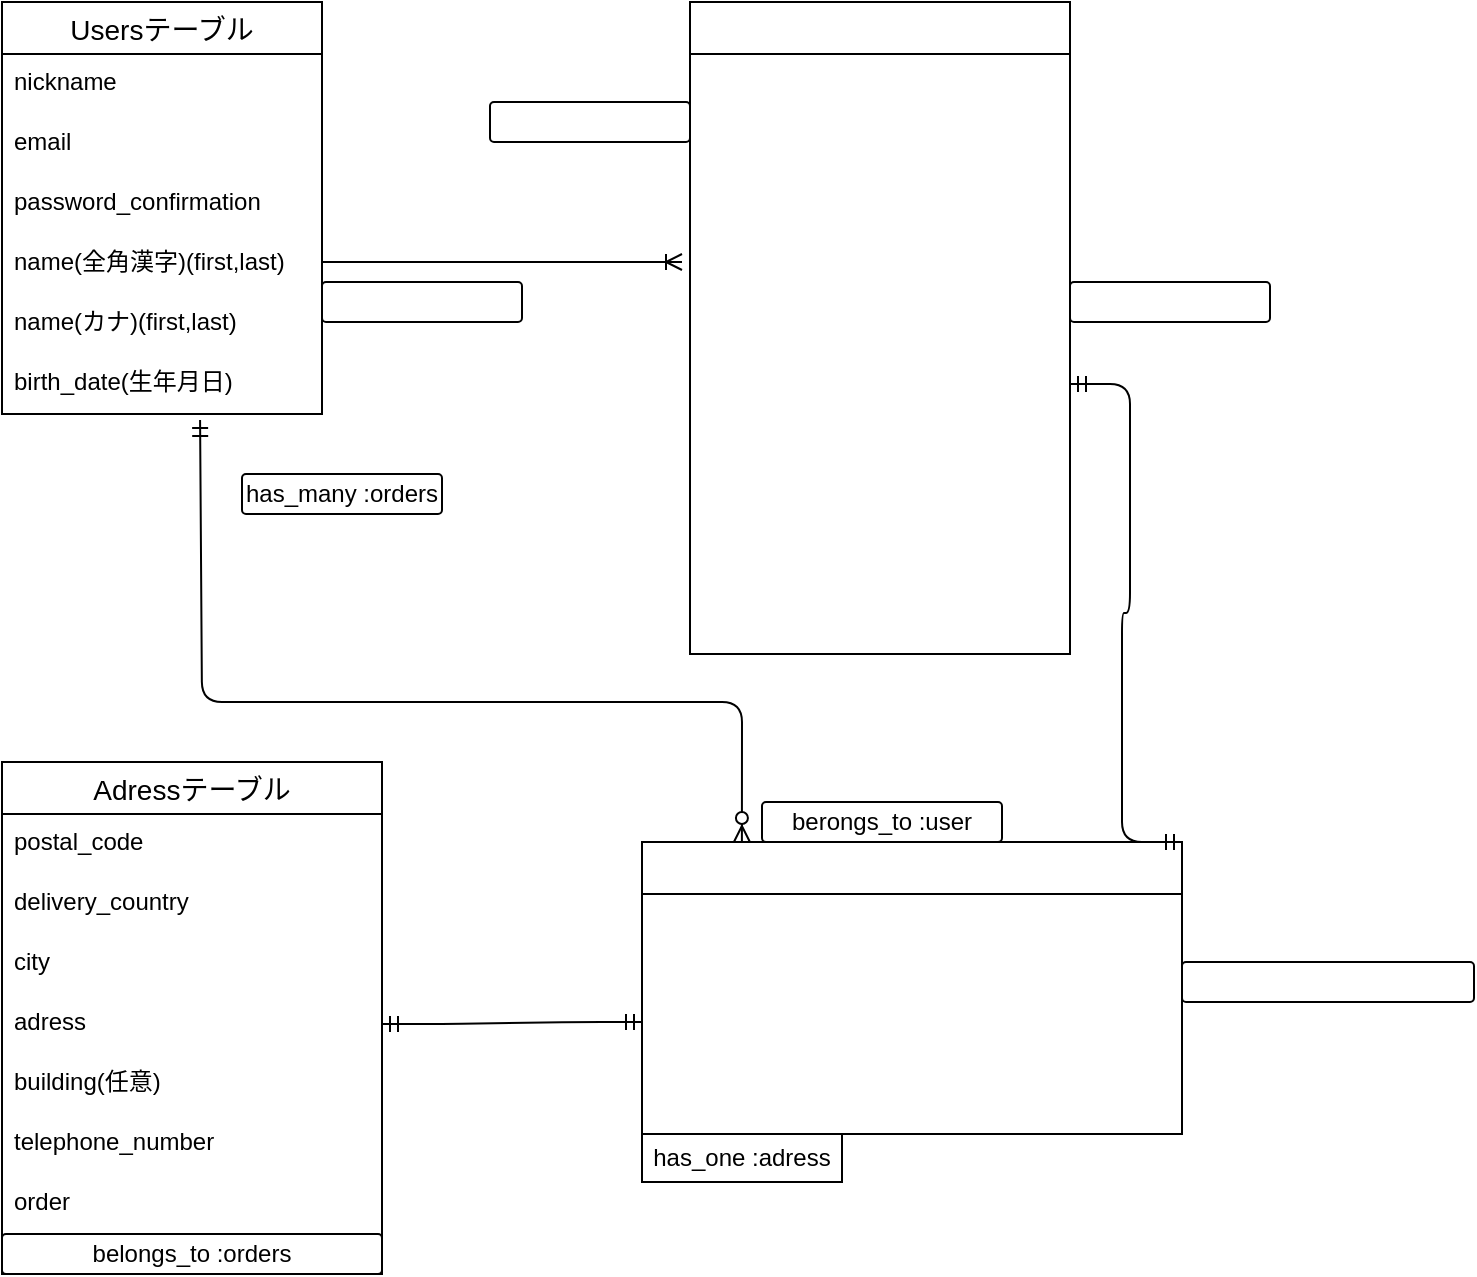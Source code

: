 <mxfile>
    <diagram id="aYljM99EKkIuXbgFeaP6" name="ページ1">
        <mxGraphModel dx="856" dy="687" grid="1" gridSize="10" guides="1" tooltips="1" connect="1" arrows="1" fold="1" page="1" pageScale="1" pageWidth="827" pageHeight="1169" math="0" shadow="0">
            <root>
                <mxCell id="0"/>
                <mxCell id="1" parent="0"/>
                <mxCell id="69" value="Usersテーブル" style="swimlane;fontStyle=0;childLayout=stackLayout;horizontal=1;startSize=26;horizontalStack=0;resizeParent=1;resizeParentMax=0;resizeLast=0;collapsible=1;marginBottom=0;align=center;fontSize=14;" parent="1" vertex="1">
                    <mxGeometry x="70" y="30" width="160" height="206" as="geometry"/>
                </mxCell>
                <mxCell id="70" value="nickname  " style="text;strokeColor=none;fillColor=none;spacingLeft=4;spacingRight=4;overflow=hidden;rotatable=0;points=[[0,0.5],[1,0.5]];portConstraint=eastwest;fontSize=12;" parent="69" vertex="1">
                    <mxGeometry y="26" width="160" height="30" as="geometry"/>
                </mxCell>
                <mxCell id="71" value="email" style="text;strokeColor=none;fillColor=none;spacingLeft=4;spacingRight=4;overflow=hidden;rotatable=0;points=[[0,0.5],[1,0.5]];portConstraint=eastwest;fontSize=12;" parent="69" vertex="1">
                    <mxGeometry y="56" width="160" height="30" as="geometry"/>
                </mxCell>
                <mxCell id="73" value="password_confirmation" style="text;spacingLeft=4;spacingRight=4;overflow=hidden;rotatable=0;points=[[0,0.5],[1,0.5]];portConstraint=eastwest;fontSize=12;" parent="69" vertex="1">
                    <mxGeometry y="86" width="160" height="30" as="geometry"/>
                </mxCell>
                <mxCell id="74" value="name(全角漢字)(first,last)" style="text;strokeColor=none;fillColor=none;spacingLeft=4;spacingRight=4;overflow=hidden;rotatable=0;points=[[0,0.5],[1,0.5]];portConstraint=eastwest;fontSize=12;" parent="69" vertex="1">
                    <mxGeometry y="116" width="160" height="30" as="geometry"/>
                </mxCell>
                <mxCell id="75" value="name(カナ)(first,last)" style="text;strokeColor=none;fillColor=none;spacingLeft=4;spacingRight=4;overflow=hidden;rotatable=0;points=[[0,0.5],[1,0.5]];portConstraint=eastwest;fontSize=12;" parent="69" vertex="1">
                    <mxGeometry y="146" width="160" height="30" as="geometry"/>
                </mxCell>
                <mxCell id="78" value="birth_date(生年月日)" style="text;strokeColor=none;fillColor=none;spacingLeft=4;spacingRight=4;overflow=hidden;rotatable=0;points=[[0,0.5],[1,0.5]];portConstraint=eastwest;fontSize=12;" parent="69" vertex="1">
                    <mxGeometry y="176" width="160" height="30" as="geometry"/>
                </mxCell>
                <mxCell id="79" value="Itemsテーブル" style="swimlane;fontStyle=0;childLayout=stackLayout;horizontal=1;startSize=26;horizontalStack=0;resizeParent=1;resizeParentMax=0;resizeLast=0;collapsible=1;marginBottom=0;align=center;fontSize=14;fontColor=#FFFFFF;" parent="1" vertex="1">
                    <mxGeometry x="414" y="30" width="190" height="326" as="geometry"/>
                </mxCell>
                <mxCell id="80" value="user" style="text;strokeColor=none;fillColor=none;spacingLeft=4;spacingRight=4;overflow=hidden;rotatable=0;points=[[0,0.5],[1,0.5]];portConstraint=eastwest;fontSize=12;fontColor=#FFFFFF;" parent="79" vertex="1">
                    <mxGeometry y="26" width="190" height="30" as="geometry"/>
                </mxCell>
                <mxCell id="81" value="image" style="text;strokeColor=none;fillColor=none;spacingLeft=4;spacingRight=4;overflow=hidden;rotatable=0;points=[[0,0.5],[1,0.5]];portConstraint=eastwest;fontSize=12;fontColor=#FFFFFF;" parent="79" vertex="1">
                    <mxGeometry y="56" width="190" height="30" as="geometry"/>
                </mxCell>
                <mxCell id="82" value="item_name" style="text;strokeColor=none;fillColor=none;spacingLeft=4;spacingRight=4;overflow=hidden;rotatable=0;points=[[0,0.5],[1,0.5]];portConstraint=eastwest;fontSize=12;fontColor=#FFFFFF;" parent="79" vertex="1">
                    <mxGeometry y="86" width="190" height="30" as="geometry"/>
                </mxCell>
                <mxCell id="84" value="category" style="text;strokeColor=none;fillColor=none;spacingLeft=4;spacingRight=4;overflow=hidden;rotatable=0;points=[[0,0.5],[1,0.5]];portConstraint=eastwest;fontSize=12;fontColor=#FFFFFF;" parent="79" vertex="1">
                    <mxGeometry y="116" width="190" height="30" as="geometry"/>
                </mxCell>
                <mxCell id="85" value="condition" style="text;strokeColor=none;fillColor=none;spacingLeft=4;spacingRight=4;overflow=hidden;rotatable=0;points=[[0,0.5],[1,0.5]];portConstraint=eastwest;fontSize=12;fontColor=#FFFFFF;" parent="79" vertex="1">
                    <mxGeometry y="146" width="190" height="30" as="geometry"/>
                </mxCell>
                <mxCell id="86" value="item-content(商品説明)" style="text;strokeColor=none;fillColor=none;spacingLeft=4;spacingRight=4;overflow=hidden;rotatable=0;points=[[0,0.5],[1,0.5]];portConstraint=eastwest;fontSize=12;fontColor=#FFFFFF;" parent="79" vertex="1">
                    <mxGeometry y="176" width="190" height="30" as="geometry"/>
                </mxCell>
                <mxCell id="136" value="delivery_country" style="text;strokeColor=none;fillColor=none;spacingLeft=4;spacingRight=4;overflow=hidden;rotatable=0;points=[[0,0.5],[1,0.5]];portConstraint=eastwest;fontSize=12;fontColor=#FFFFFF;" vertex="1" parent="79">
                    <mxGeometry y="206" width="190" height="30" as="geometry"/>
                </mxCell>
                <mxCell id="147" value="delivery_date" style="text;strokeColor=none;fillColor=none;spacingLeft=4;spacingRight=4;overflow=hidden;rotatable=0;points=[[0,0.5],[1,0.5]];portConstraint=eastwest;fontSize=12;fontColor=#FFFFFF;" vertex="1" parent="79">
                    <mxGeometry y="236" width="190" height="30" as="geometry"/>
                </mxCell>
                <mxCell id="148" value="delivery_charge" style="text;strokeColor=none;fillColor=none;spacingLeft=4;spacingRight=4;overflow=hidden;rotatable=0;points=[[0,0.5],[1,0.5]];portConstraint=eastwest;fontSize=12;fontColor=#FFFFFF;" vertex="1" parent="79">
                    <mxGeometry y="266" width="190" height="30" as="geometry"/>
                </mxCell>
                <mxCell id="149" value="item_price" style="text;strokeColor=none;fillColor=none;spacingLeft=4;spacingRight=4;overflow=hidden;rotatable=0;points=[[0,0.5],[1,0.5]];portConstraint=eastwest;fontSize=12;fontColor=#FFFFFF;" vertex="1" parent="79">
                    <mxGeometry y="296" width="190" height="30" as="geometry"/>
                </mxCell>
                <mxCell id="89" value="" style="edgeStyle=entityRelationEdgeStyle;fontSize=12;html=1;endArrow=ERoneToMany;fontColor=#FFFFFF;" parent="1" edge="1">
                    <mxGeometry width="100" height="100" relative="1" as="geometry">
                        <mxPoint x="230" y="160" as="sourcePoint"/>
                        <mxPoint x="410" y="160" as="targetPoint"/>
                    </mxGeometry>
                </mxCell>
                <mxCell id="90" value="Odersテーブル" style="swimlane;fontStyle=0;childLayout=stackLayout;horizontal=1;startSize=26;horizontalStack=0;resizeParent=1;resizeParentMax=0;resizeLast=0;collapsible=1;marginBottom=0;align=center;fontSize=14;fontColor=#FFFFFF;" parent="1" vertex="1">
                    <mxGeometry x="390" y="450" width="270" height="146" as="geometry"/>
                </mxCell>
                <mxCell id="116" value="image" style="text;strokeColor=none;fillColor=none;spacingLeft=4;spacingRight=4;overflow=hidden;rotatable=0;points=[[0,0.5],[1,0.5]];portConstraint=eastwest;fontSize=12;fontColor=#FFFFFF;" vertex="1" parent="90">
                    <mxGeometry y="26" width="270" height="30" as="geometry"/>
                </mxCell>
                <mxCell id="117" value="user" style="text;strokeColor=none;fillColor=none;spacingLeft=4;spacingRight=4;overflow=hidden;rotatable=0;points=[[0,0.5],[1,0.5]];portConstraint=eastwest;fontSize=12;fontColor=#FFFFFF;" vertex="1" parent="90">
                    <mxGeometry y="56" width="270" height="30" as="geometry"/>
                </mxCell>
                <mxCell id="151" value="items" style="text;strokeColor=none;fillColor=none;spacingLeft=4;spacingRight=4;overflow=hidden;rotatable=0;points=[[0,0.5],[1,0.5]];portConstraint=eastwest;fontSize=12;fontColor=#FFFFFF;" vertex="1" parent="90">
                    <mxGeometry y="86" width="270" height="30" as="geometry"/>
                </mxCell>
                <mxCell id="150" value="items" style="text;strokeColor=none;fillColor=none;spacingLeft=4;spacingRight=4;overflow=hidden;rotatable=0;points=[[0,0.5],[1,0.5]];portConstraint=eastwest;fontSize=12;fontColor=#FFFFFF;" vertex="1" parent="90">
                    <mxGeometry y="116" width="270" height="30" as="geometry"/>
                </mxCell>
                <mxCell id="95" value="" style="edgeStyle=entityRelationEdgeStyle;fontSize=12;html=1;endArrow=ERmandOne;startArrow=ERmandOne;fontColor=#FFFFFF;exitX=1;exitY=0.5;exitDx=0;exitDy=0;entryX=1;entryY=0;entryDx=0;entryDy=0;" parent="1" source="86" target="90" edge="1">
                    <mxGeometry width="100" height="100" relative="1" as="geometry">
                        <mxPoint x="710" y="480" as="sourcePoint"/>
                        <mxPoint x="660" y="491" as="targetPoint"/>
                    </mxGeometry>
                </mxCell>
                <mxCell id="96" value="berongs_to :items" style="rounded=1;arcSize=10;whiteSpace=wrap;html=1;align=center;fontColor=#FFFFFF;" parent="1" vertex="1">
                    <mxGeometry x="660" y="510" width="146" height="20" as="geometry"/>
                </mxCell>
                <mxCell id="101" value="has_one :order" style="rounded=1;arcSize=10;whiteSpace=wrap;html=1;align=center;fontColor=#FFFFFF;" parent="1" vertex="1">
                    <mxGeometry x="604" y="170" width="100" height="20" as="geometry"/>
                </mxCell>
                <mxCell id="102" value="belongs_to :user" style="rounded=1;arcSize=10;whiteSpace=wrap;html=1;align=center;fontColor=#FFFFFF;" parent="1" vertex="1">
                    <mxGeometry x="314" y="80" width="100" height="20" as="geometry"/>
                </mxCell>
                <mxCell id="103" value="has_many :items" style="rounded=1;arcSize=10;whiteSpace=wrap;html=1;align=center;fontColor=#FFFFFF;" parent="1" vertex="1">
                    <mxGeometry x="230" y="170" width="100" height="20" as="geometry"/>
                </mxCell>
                <mxCell id="106" value="Adressテーブル" style="swimlane;fontStyle=0;childLayout=stackLayout;horizontal=1;startSize=26;horizontalStack=0;resizeParent=1;resizeParentMax=0;resizeLast=0;collapsible=1;marginBottom=0;align=center;fontSize=14;" vertex="1" parent="1">
                    <mxGeometry x="70" y="410" width="190" height="256" as="geometry"/>
                </mxCell>
                <mxCell id="107" value="postal_code" style="text;strokeColor=none;fillColor=none;spacingLeft=4;spacingRight=4;overflow=hidden;rotatable=0;points=[[0,0.5],[1,0.5]];portConstraint=eastwest;fontSize=12;" vertex="1" parent="106">
                    <mxGeometry y="26" width="190" height="30" as="geometry"/>
                </mxCell>
                <mxCell id="108" value="delivery_country" style="text;strokeColor=none;fillColor=none;spacingLeft=4;spacingRight=4;overflow=hidden;rotatable=0;points=[[0,0.5],[1,0.5]];portConstraint=eastwest;fontSize=12;" vertex="1" parent="106">
                    <mxGeometry y="56" width="190" height="30" as="geometry"/>
                </mxCell>
                <mxCell id="109" value="city" style="text;strokeColor=none;fillColor=none;spacingLeft=4;spacingRight=4;overflow=hidden;rotatable=0;points=[[0,0.5],[1,0.5]];portConstraint=eastwest;fontSize=12;" vertex="1" parent="106">
                    <mxGeometry y="86" width="190" height="30" as="geometry"/>
                </mxCell>
                <mxCell id="110" value="adress" style="text;strokeColor=none;fillColor=none;spacingLeft=4;spacingRight=4;overflow=hidden;rotatable=0;points=[[0,0.5],[1,0.5]];portConstraint=eastwest;fontSize=12;" vertex="1" parent="106">
                    <mxGeometry y="116" width="190" height="30" as="geometry"/>
                </mxCell>
                <mxCell id="111" value="building(任意)" style="text;strokeColor=none;fillColor=none;spacingLeft=4;spacingRight=4;overflow=hidden;rotatable=0;points=[[0,0.5],[1,0.5]];portConstraint=eastwest;fontSize=12;" vertex="1" parent="106">
                    <mxGeometry y="146" width="190" height="30" as="geometry"/>
                </mxCell>
                <mxCell id="113" value="telephone_number" style="text;strokeColor=none;fillColor=none;spacingLeft=4;spacingRight=4;overflow=hidden;rotatable=0;points=[[0,0.5],[1,0.5]];portConstraint=eastwest;fontSize=12;" vertex="1" parent="106">
                    <mxGeometry y="176" width="190" height="30" as="geometry"/>
                </mxCell>
                <mxCell id="146" value="order" style="text;strokeColor=none;fillColor=none;spacingLeft=4;spacingRight=4;overflow=hidden;rotatable=0;points=[[0,0.5],[1,0.5]];portConstraint=eastwest;fontSize=12;" vertex="1" parent="106">
                    <mxGeometry y="206" width="190" height="30" as="geometry"/>
                </mxCell>
                <mxCell id="129" value="belongs_to :orders" style="rounded=1;arcSize=10;whiteSpace=wrap;html=1;align=center;" vertex="1" parent="106">
                    <mxGeometry y="236" width="190" height="20" as="geometry"/>
                </mxCell>
                <mxCell id="125" value="has_many :orders" style="rounded=1;arcSize=10;whiteSpace=wrap;html=1;align=center;" vertex="1" parent="1">
                    <mxGeometry x="190" y="266" width="100" height="20" as="geometry"/>
                </mxCell>
                <mxCell id="126" value="" style="edgeStyle=entityRelationEdgeStyle;fontSize=12;html=1;endArrow=ERmandOne;startArrow=ERmandOne;exitX=1;exitY=0.5;exitDx=0;exitDy=0;" edge="1" parent="1" source="110">
                    <mxGeometry width="100" height="100" relative="1" as="geometry">
                        <mxPoint x="270" y="521" as="sourcePoint"/>
                        <mxPoint x="390" y="540" as="targetPoint"/>
                    </mxGeometry>
                </mxCell>
                <mxCell id="127" value="berongs_to :user" style="rounded=1;arcSize=10;whiteSpace=wrap;html=1;align=center;" vertex="1" parent="1">
                    <mxGeometry x="450" y="430" width="120" height="20" as="geometry"/>
                </mxCell>
                <mxCell id="128" value="has_one :adress" style="whiteSpace=wrap;html=1;align=center;" vertex="1" parent="1">
                    <mxGeometry x="390" y="596" width="100" height="24" as="geometry"/>
                </mxCell>
                <mxCell id="135" value="" style="fontSize=12;html=1;endArrow=ERzeroToMany;startArrow=ERmandOne;entryX=0.185;entryY=0;entryDx=0;entryDy=0;entryPerimeter=0;edgeStyle=orthogonalEdgeStyle;exitX=0.619;exitY=1.1;exitDx=0;exitDy=0;exitPerimeter=0;" edge="1" parent="1" source="78" target="90">
                    <mxGeometry width="100" height="100" relative="1" as="geometry">
                        <mxPoint x="170" y="310" as="sourcePoint"/>
                        <mxPoint x="410" y="350" as="targetPoint"/>
                        <Array as="points">
                            <mxPoint x="170" y="380"/>
                            <mxPoint x="440" y="380"/>
                        </Array>
                    </mxGeometry>
                </mxCell>
            </root>
        </mxGraphModel>
    </diagram>
</mxfile>